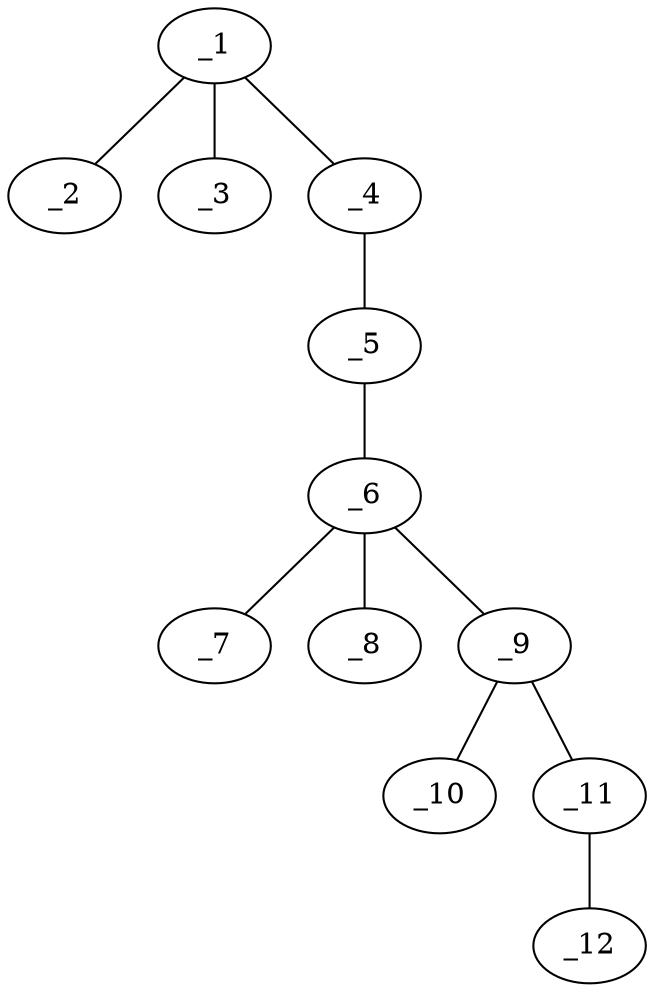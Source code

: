 graph molid644333 {
	_1	 [charge=0,
		chem=4,
		symbol="N  ",
		x="2.866",
		y="-0.5"];
	_2	 [charge=0,
		chem=1,
		symbol="C  ",
		x=2,
		y=0];
	_1 -- _2	 [valence=1];
	_3	 [charge=0,
		chem=1,
		symbol="C  ",
		x="2.866",
		y="-1.5"];
	_1 -- _3	 [valence=1];
	_4	 [charge=0,
		chem=1,
		symbol="C  ",
		x="3.7321",
		y=0];
	_1 -- _4	 [valence=1];
	_5	 [charge=0,
		chem=4,
		symbol="N  ",
		x="4.5981",
		y="-0.5"];
	_4 -- _5	 [valence=2];
	_6	 [charge=0,
		chem=1,
		symbol="C  ",
		x="5.4641",
		y=0];
	_5 -- _6	 [valence=1];
	_7	 [charge=0,
		chem=1,
		symbol="C  ",
		x="5.9641",
		y="-0.866"];
	_6 -- _7	 [valence=1];
	_8	 [charge=0,
		chem=1,
		symbol="C  ",
		x="4.9641",
		y="0.866"];
	_6 -- _8	 [valence=1];
	_9	 [charge=0,
		chem=1,
		symbol="C  ",
		x="6.3301",
		y="0.5"];
	_6 -- _9	 [valence=1];
	_10	 [charge=0,
		chem=2,
		symbol="O  ",
		x="6.3301",
		y="1.5"];
	_9 -- _10	 [valence=2];
	_11	 [charge=0,
		chem=2,
		symbol="O  ",
		x="7.1962",
		y=0];
	_9 -- _11	 [valence=1];
	_12	 [charge=0,
		chem=1,
		symbol="C  ",
		x="8.0622",
		y="0.5"];
	_11 -- _12	 [valence=1];
}
